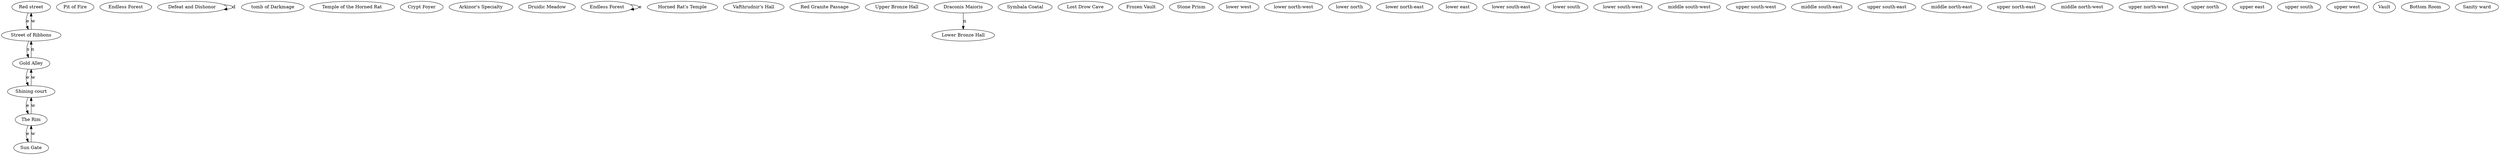 digraph monster {
room_3 [label="Red street"];
room_3 -> room_477 [label="e"];
room_12 [label="Pit of Fire"];
room_22 [label="Endless Forest"];
room_37 [label="Defeat and Dishonor"];
room_37 -> room_37 [label="d"];
room_38 [label="tomb of Darkmage"];
room_74 [label="Temple of the Horned Rat"];
room_87 [label="Crypt Foyer"];
room_101 [label="Arkinor's Specialty"];
room_148 [label="Druidic Meadow"];
room_258 [label="Endless Forest"];
room_258 -> room_258 [label="e"];
room_263 [label="Horned Rat's Temple"];
room_465 [label="Vafthrudnir's Hall"];
room_477 [label="Street of Ribbons"];
room_477 -> room_480 [label="s"];
room_477 -> room_3 [label="w"];
room_480 [label="Gold Alley"];
room_480 -> room_477 [label="n"];
room_480 -> room_481 [label="e"];
room_481 [label="Shining court"];
room_481 -> room_482 [label="e"];
room_481 -> room_480 [label="w"];
room_482 [label="The Rim"];
room_482 -> room_483 [label="e"];
room_482 -> room_481 [label="w"];
room_483 [label="Sun Gate"];
room_483 -> room_482 [label="w"];
room_565 [label="Red Granite Passage"];
room_566 [label="Upper Bronze Hall"];
room_567 [label="Lower Bronze Hall"];
room_568 [label="Draconis Maioris"];
room_568 -> room_567 [label="n"];
room_574 [label="Symbala Coatal"];
room_575 [label="Lost Drow Cave"];
room_580 [label="Frozen Vault"];
room_581 [label="Stone Prism"];
room_592 [label="lower west"];
room_593 [label="lower north-west"];
room_594 [label="lower north"];
room_595 [label="lower north-east"];
room_596 [label="lower east"];
room_597 [label="lower south-east"];
room_598 [label="lower south"];
room_599 [label="lower south-west"];
room_600 [label="middle south-west"];
room_601 [label="upper south-west"];
room_602 [label="middle south-east"];
room_603 [label="upper south-east"];
room_604 [label="middle north-east"];
room_605 [label="upper north-east"];
room_606 [label="middle north-west"];
room_607 [label="upper north-west"];
room_608 [label="upper north"];
room_609 [label="upper east"];
room_610 [label="upper south"];
room_611 [label="upper west"];
room_648 [label="Vault"];
room_712 [label="Bottom Room"];
room_752 [label="Sanity ward"];
}
